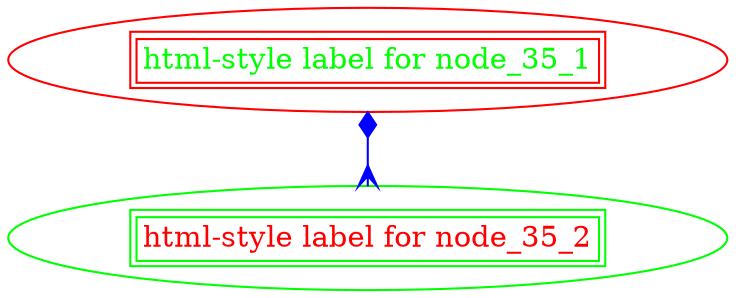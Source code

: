 digraph graph_35
{
	node_35_1
	[
		color = red
		fontcolor = green
		label = <<table><tr><td>html-style label for node_35_1</td></tr></table>>
	];
	node_35_2
	[
		color = green
		fontcolor = red
		label = <<table><tr><td>html-style label for node_35_2</td></tr></table>>
	];
	node_35_1 -> node_35_2
	[
		arrowhead = crow
		arrowtail = diamond
		color = blue
		dir = both
	];
}
